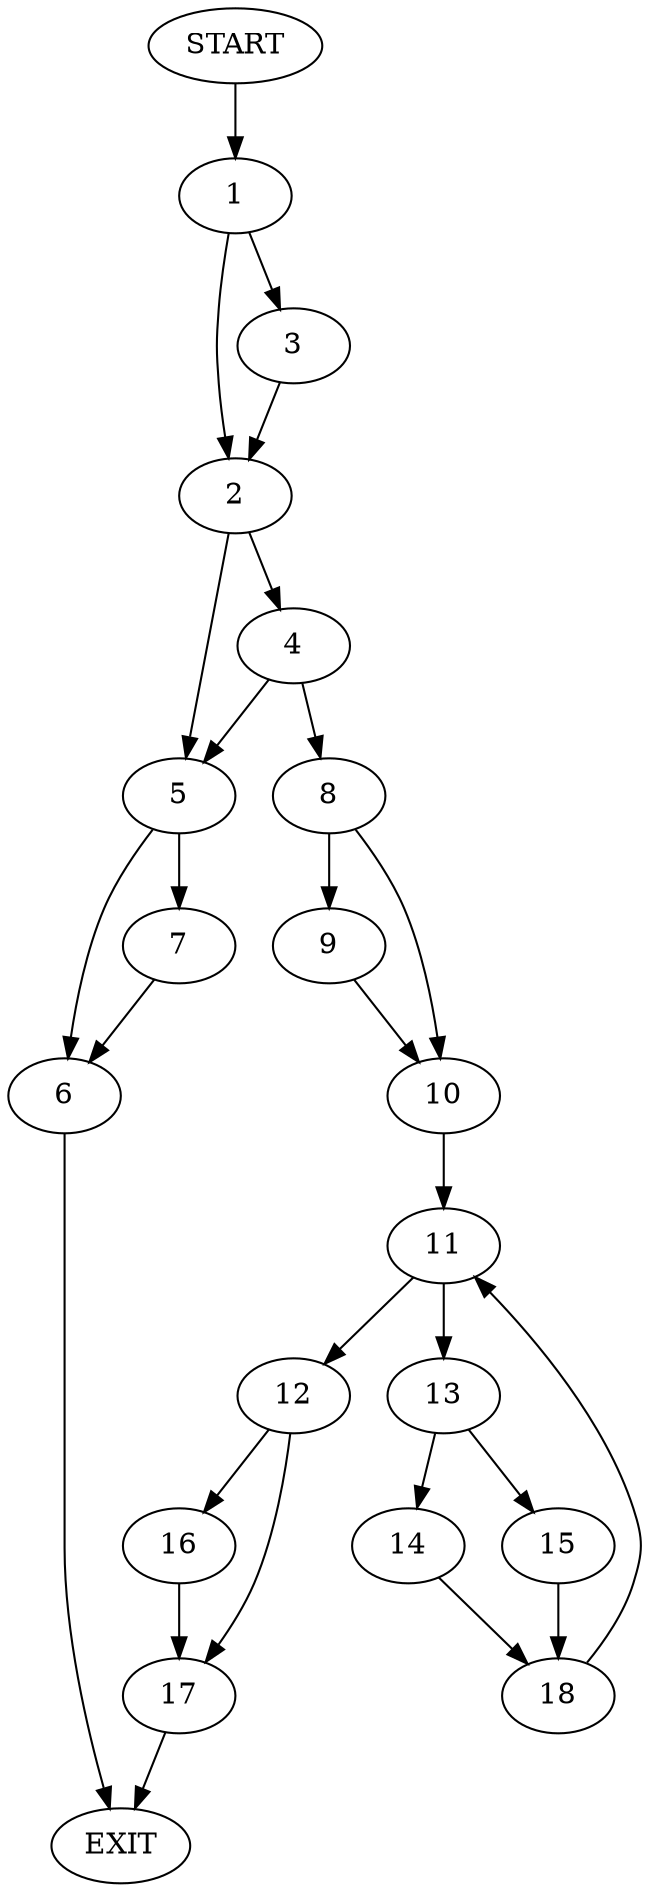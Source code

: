 digraph {
0 [label="START"]
19 [label="EXIT"]
0 -> 1
1 -> 2
1 -> 3
3 -> 2
2 -> 4
2 -> 5
5 -> 6
5 -> 7
4 -> 8
4 -> 5
8 -> 9
8 -> 10
7 -> 6
6 -> 19
9 -> 10
10 -> 11
11 -> 12
11 -> 13
13 -> 14
13 -> 15
12 -> 16
12 -> 17
14 -> 18
15 -> 18
18 -> 11
16 -> 17
17 -> 19
}

